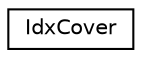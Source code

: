 digraph "Graphical Class Hierarchy"
{
 // LATEX_PDF_SIZE
  edge [fontname="Helvetica",fontsize="10",labelfontname="Helvetica",labelfontsize="10"];
  node [fontname="Helvetica",fontsize="10",shape=record];
  rankdir="LR";
  Node0 [label="IdxCover",height=0.2,width=0.4,color="black", fillcolor="white", style="filled",URL="$db/d1b/sqlite3_8c.html#de/d83/structIdxCover",tooltip=" "];
}
